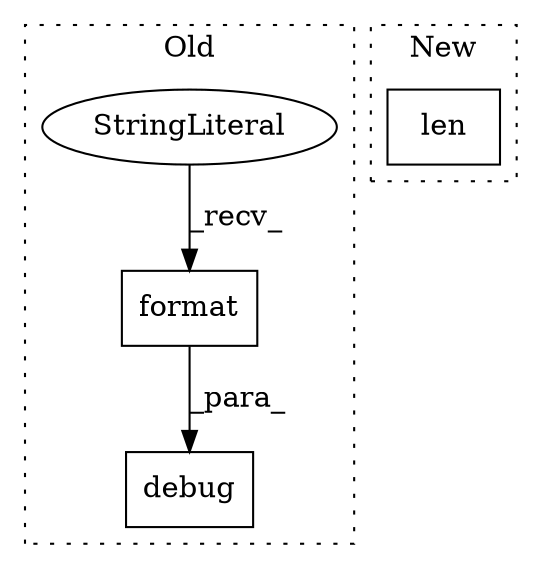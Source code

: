 digraph G {
subgraph cluster0 {
1 [label="debug" a="32" s="16436,16504" l="6,1" shape="box"];
3 [label="format" a="32" s="16472,16503" l="7,1" shape="box"];
4 [label="StringLiteral" a="45" s="16442" l="29" shape="ellipse"];
label = "Old";
style="dotted";
}
subgraph cluster1 {
2 [label="len" a="32" s="16563,16572" l="4,1" shape="box"];
label = "New";
style="dotted";
}
3 -> 1 [label="_para_"];
4 -> 3 [label="_recv_"];
}